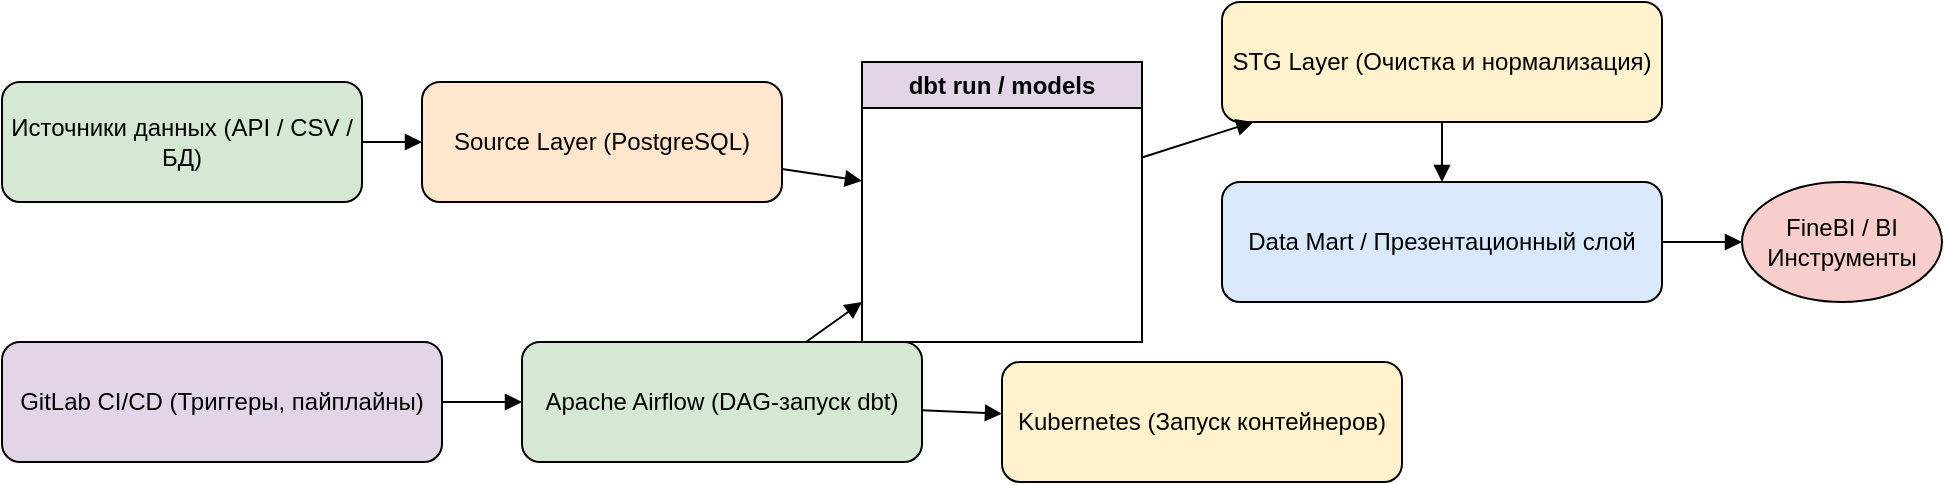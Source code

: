 <mxfile version="26.1.3">
  <diagram name="DWH Architecture (ETL Flow)" id="vOIwTkoiM0i-NHCqQ4SQ">
    <mxGraphModel dx="2100" dy="1060" grid="1" gridSize="10" guides="1" tooltips="1" connect="1" arrows="1" fold="1" page="1" pageScale="1" pageWidth="1169" pageHeight="827" math="0" shadow="0">
      <root>
        <mxCell id="0" />
        <mxCell id="1" parent="0" />
        <mxCell id="iGScMYSuftdoKreufJZo-2" value="Источники данных (API / CSV / БД)" style="rounded=1;whiteSpace=wrap;html=1;fillColor=#D5E8D4" vertex="1" parent="1">
          <mxGeometry x="90" y="800" width="180" height="60" as="geometry" />
        </mxCell>
        <mxCell id="iGScMYSuftdoKreufJZo-3" value="Source Layer (PostgreSQL)" style="rounded=1;whiteSpace=wrap;html=1;fillColor=#FFE6CC" vertex="1" parent="1">
          <mxGeometry x="300" y="800" width="180" height="60" as="geometry" />
        </mxCell>
        <mxCell id="iGScMYSuftdoKreufJZo-4" style="endArrow=block;html=1;strokeColor=#000000" edge="1" parent="1" source="iGScMYSuftdoKreufJZo-2" target="iGScMYSuftdoKreufJZo-3">
          <mxGeometry relative="1" as="geometry" />
        </mxCell>
        <mxCell id="iGScMYSuftdoKreufJZo-5" value="dbt run / models" style="swimlane;whiteSpace=wrap;html=1;fillColor=#E1D5E7" vertex="1" parent="1">
          <mxGeometry x="520" y="790" width="140" height="140" as="geometry" />
        </mxCell>
        <mxCell id="iGScMYSuftdoKreufJZo-6" style="endArrow=block;html=1;strokeColor=#000000" edge="1" parent="1" source="iGScMYSuftdoKreufJZo-3" target="iGScMYSuftdoKreufJZo-5">
          <mxGeometry relative="1" as="geometry" />
        </mxCell>
        <mxCell id="iGScMYSuftdoKreufJZo-7" value="STG Layer (Очистка и нормализация)" style="rounded=1;whiteSpace=wrap;html=1;fillColor=#FFF2CC" vertex="1" parent="1">
          <mxGeometry x="700" y="760" width="220" height="60" as="geometry" />
        </mxCell>
        <mxCell id="iGScMYSuftdoKreufJZo-8" value="Data Mart / Презентационный слой" style="rounded=1;whiteSpace=wrap;html=1;fillColor=#DAE8FC" vertex="1" parent="1">
          <mxGeometry x="700" y="850" width="220" height="60" as="geometry" />
        </mxCell>
        <mxCell id="iGScMYSuftdoKreufJZo-9" style="endArrow=block;html=1;strokeColor=#000000" edge="1" parent="1" source="iGScMYSuftdoKreufJZo-5" target="iGScMYSuftdoKreufJZo-7">
          <mxGeometry relative="1" as="geometry" />
        </mxCell>
        <mxCell id="iGScMYSuftdoKreufJZo-10" style="endArrow=block;html=1;strokeColor=#000000" edge="1" parent="1" source="iGScMYSuftdoKreufJZo-7" target="iGScMYSuftdoKreufJZo-8">
          <mxGeometry relative="1" as="geometry" />
        </mxCell>
        <mxCell id="iGScMYSuftdoKreufJZo-11" value="FineBI / BI Инструменты" style="ellipse;whiteSpace=wrap;html=1;fillColor=#F8CECC" vertex="1" parent="1">
          <mxGeometry x="960" y="850" width="100" height="60" as="geometry" />
        </mxCell>
        <mxCell id="iGScMYSuftdoKreufJZo-12" style="endArrow=block;html=1;strokeColor=#000000" edge="1" parent="1" source="iGScMYSuftdoKreufJZo-8" target="iGScMYSuftdoKreufJZo-11">
          <mxGeometry relative="1" as="geometry" />
        </mxCell>
        <mxCell id="iGScMYSuftdoKreufJZo-13" value="Apache Airflow (DAG-запуск dbt)" style="rounded=1;whiteSpace=wrap;html=1;fillColor=#D5E8D4" vertex="1" parent="1">
          <mxGeometry x="350" y="930" width="200" height="60" as="geometry" />
        </mxCell>
        <mxCell id="iGScMYSuftdoKreufJZo-14" value="GitLab CI/CD (Триггеры, пайплайны)" style="rounded=1;whiteSpace=wrap;html=1;fillColor=#E1D5E7" vertex="1" parent="1">
          <mxGeometry x="90" y="930" width="220" height="60" as="geometry" />
        </mxCell>
        <mxCell id="iGScMYSuftdoKreufJZo-15" style="endArrow=block;html=1;strokeColor=#000000" edge="1" parent="1" source="iGScMYSuftdoKreufJZo-14" target="iGScMYSuftdoKreufJZo-13">
          <mxGeometry relative="1" as="geometry" />
        </mxCell>
        <mxCell id="iGScMYSuftdoKreufJZo-16" style="endArrow=block;html=1;strokeColor=#000000" edge="1" parent="1" source="iGScMYSuftdoKreufJZo-13" target="iGScMYSuftdoKreufJZo-5">
          <mxGeometry relative="1" as="geometry" />
        </mxCell>
        <mxCell id="iGScMYSuftdoKreufJZo-17" value="Kubernetes (Запуск контейнеров)" style="rounded=1;whiteSpace=wrap;html=1;fillColor=#FFF2CC" vertex="1" parent="1">
          <mxGeometry x="590" y="940" width="200" height="60" as="geometry" />
        </mxCell>
        <mxCell id="iGScMYSuftdoKreufJZo-18" style="endArrow=block;html=1;strokeColor=#000000" edge="1" parent="1" source="iGScMYSuftdoKreufJZo-13" target="iGScMYSuftdoKreufJZo-17">
          <mxGeometry relative="1" as="geometry" />
        </mxCell>
      </root>
    </mxGraphModel>
  </diagram>
</mxfile>
